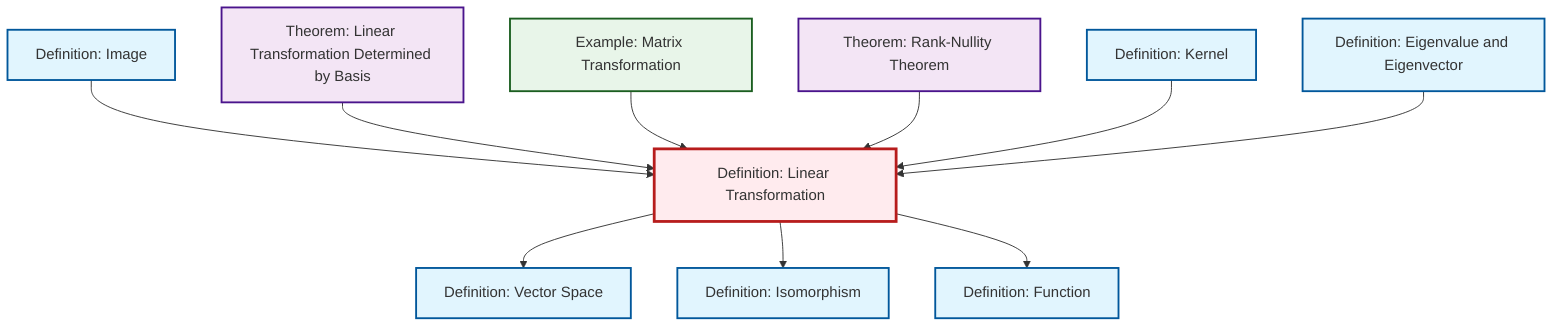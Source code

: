 graph TD
    classDef definition fill:#e1f5fe,stroke:#01579b,stroke-width:2px
    classDef theorem fill:#f3e5f5,stroke:#4a148c,stroke-width:2px
    classDef axiom fill:#fff3e0,stroke:#e65100,stroke-width:2px
    classDef example fill:#e8f5e9,stroke:#1b5e20,stroke-width:2px
    classDef current fill:#ffebee,stroke:#b71c1c,stroke-width:3px
    def-kernel["Definition: Kernel"]:::definition
    thm-linear-transformation-basis["Theorem: Linear Transformation Determined by Basis"]:::theorem
    def-function["Definition: Function"]:::definition
    def-eigenvalue-eigenvector["Definition: Eigenvalue and Eigenvector"]:::definition
    def-image["Definition: Image"]:::definition
    def-linear-transformation["Definition: Linear Transformation"]:::definition
    def-vector-space["Definition: Vector Space"]:::definition
    def-isomorphism["Definition: Isomorphism"]:::definition
    ex-matrix-transformation["Example: Matrix Transformation"]:::example
    thm-rank-nullity["Theorem: Rank-Nullity Theorem"]:::theorem
    def-linear-transformation --> def-vector-space
    def-image --> def-linear-transformation
    thm-linear-transformation-basis --> def-linear-transformation
    ex-matrix-transformation --> def-linear-transformation
    def-linear-transformation --> def-isomorphism
    thm-rank-nullity --> def-linear-transformation
    def-kernel --> def-linear-transformation
    def-eigenvalue-eigenvector --> def-linear-transformation
    def-linear-transformation --> def-function
    class def-linear-transformation current